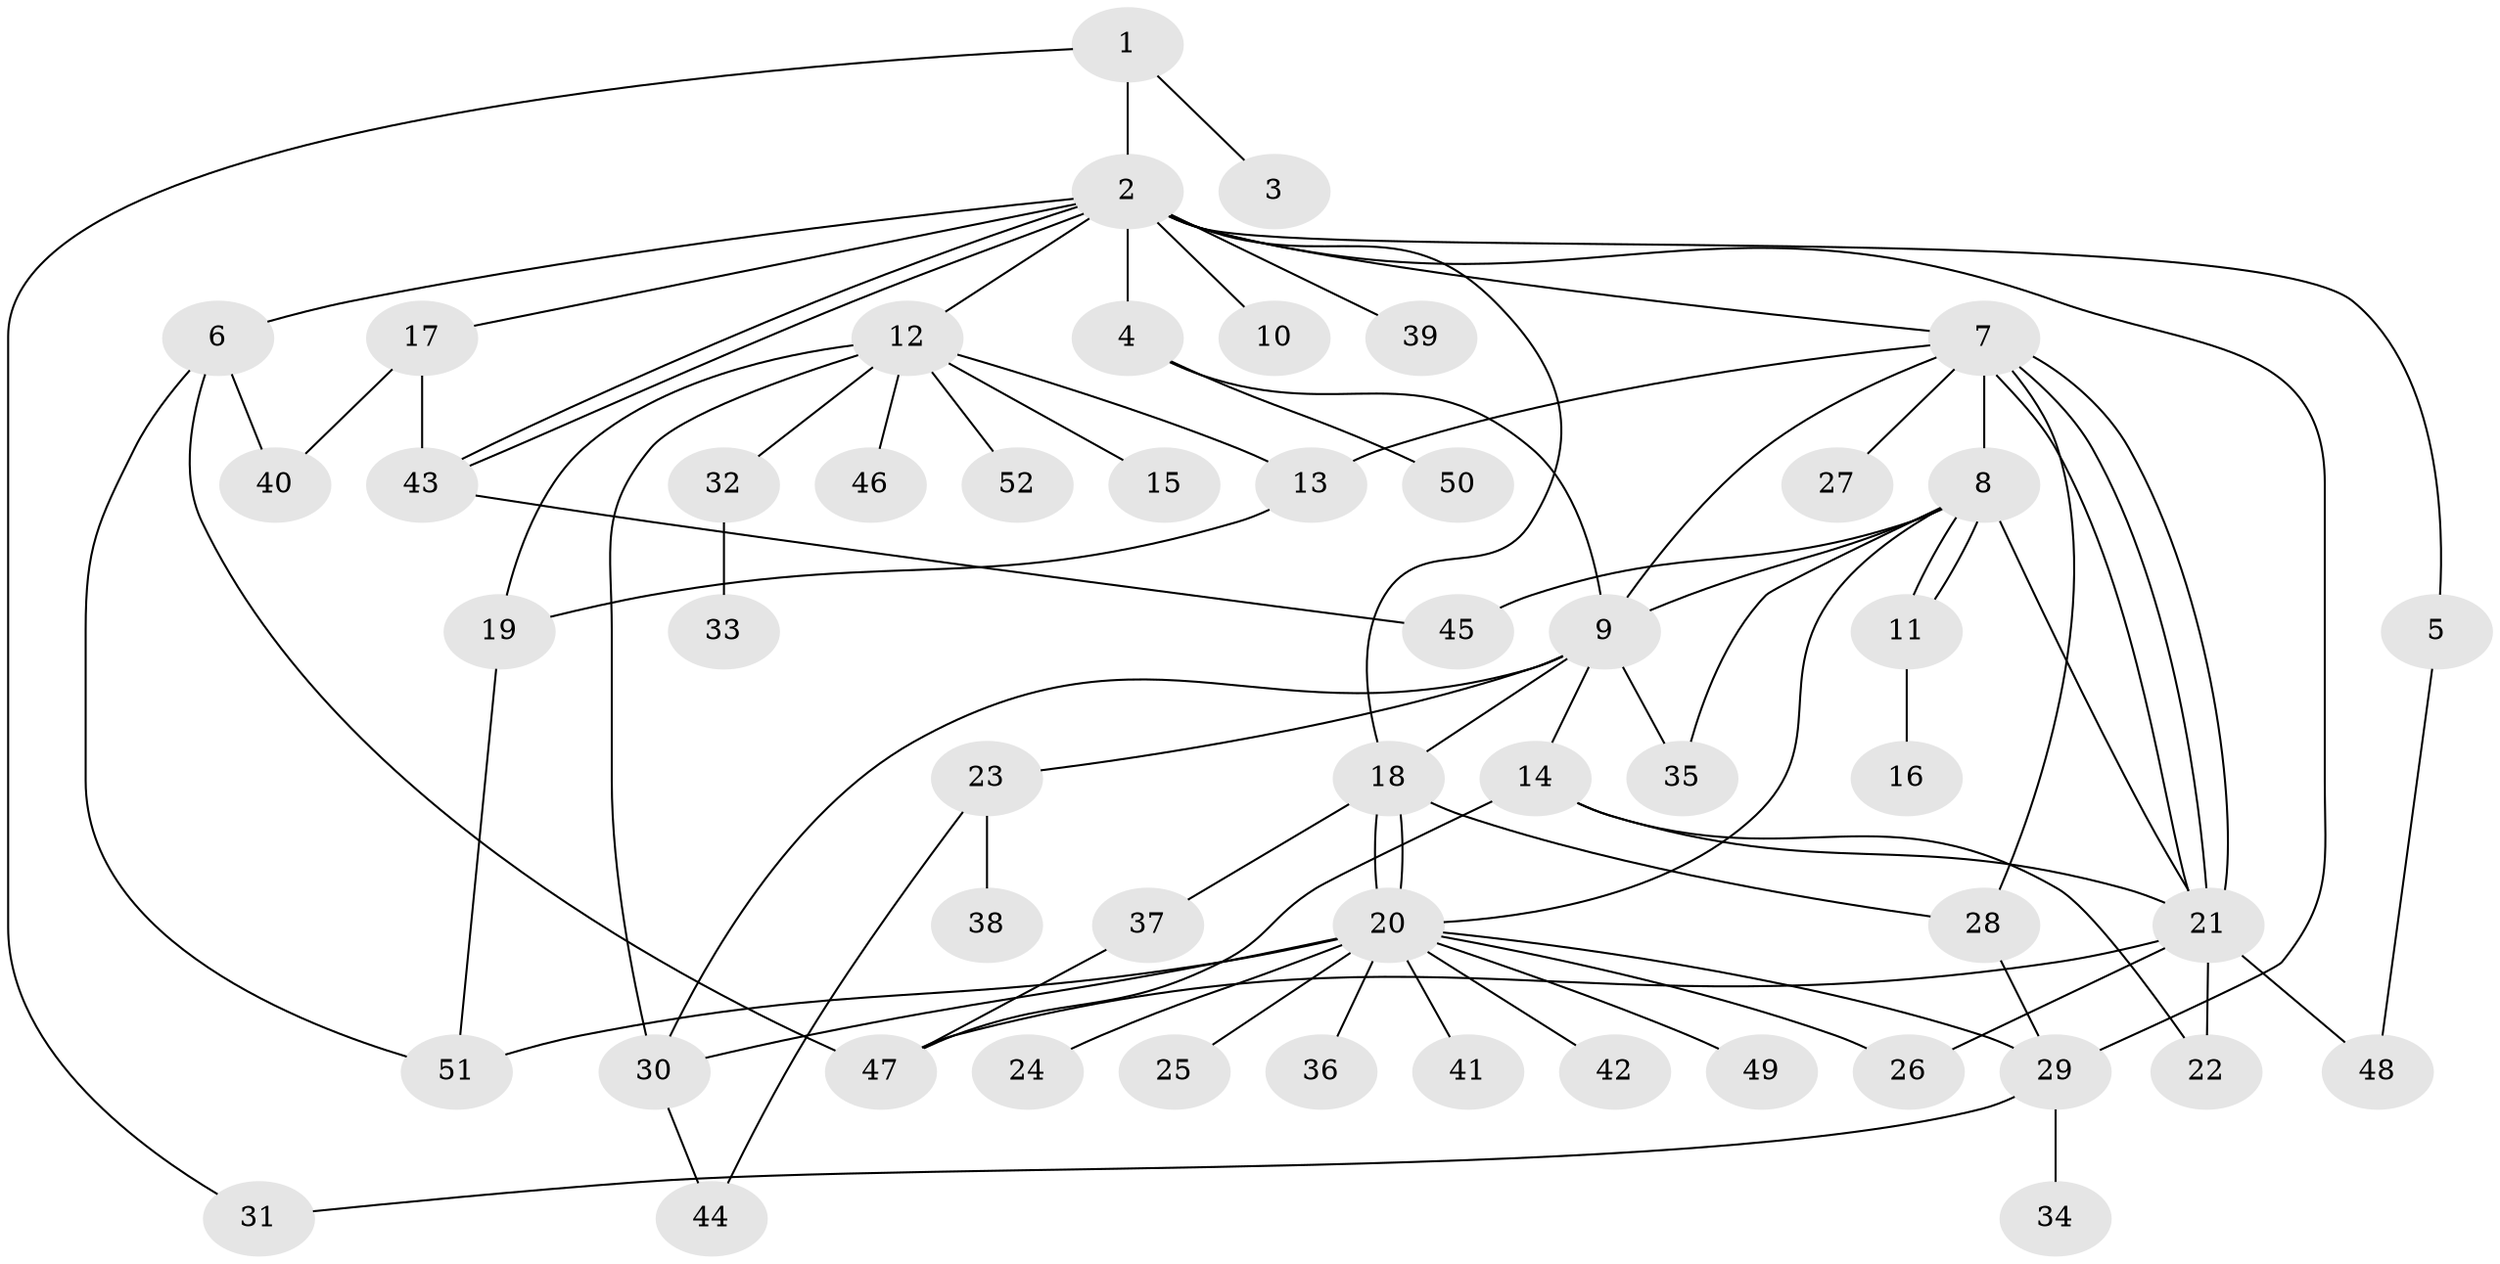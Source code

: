 // coarse degree distribution, {17: 0.038461538461538464, 1: 0.4230769230769231, 2: 0.15384615384615385, 4: 0.15384615384615385, 6: 0.038461538461538464, 5: 0.07692307692307693, 3: 0.038461538461538464, 8: 0.038461538461538464, 7: 0.038461538461538464}
// Generated by graph-tools (version 1.1) at 2025/18/03/04/25 18:18:28]
// undirected, 52 vertices, 83 edges
graph export_dot {
graph [start="1"]
  node [color=gray90,style=filled];
  1;
  2;
  3;
  4;
  5;
  6;
  7;
  8;
  9;
  10;
  11;
  12;
  13;
  14;
  15;
  16;
  17;
  18;
  19;
  20;
  21;
  22;
  23;
  24;
  25;
  26;
  27;
  28;
  29;
  30;
  31;
  32;
  33;
  34;
  35;
  36;
  37;
  38;
  39;
  40;
  41;
  42;
  43;
  44;
  45;
  46;
  47;
  48;
  49;
  50;
  51;
  52;
  1 -- 2;
  1 -- 3;
  1 -- 31;
  2 -- 4;
  2 -- 5;
  2 -- 6;
  2 -- 7;
  2 -- 10;
  2 -- 12;
  2 -- 17;
  2 -- 18;
  2 -- 29;
  2 -- 39;
  2 -- 43;
  2 -- 43;
  4 -- 9;
  4 -- 50;
  5 -- 48;
  6 -- 40;
  6 -- 47;
  6 -- 51;
  7 -- 8;
  7 -- 9;
  7 -- 13;
  7 -- 21;
  7 -- 21;
  7 -- 21;
  7 -- 27;
  7 -- 28;
  8 -- 9;
  8 -- 11;
  8 -- 11;
  8 -- 20;
  8 -- 21;
  8 -- 35;
  8 -- 45;
  9 -- 14;
  9 -- 18;
  9 -- 23;
  9 -- 30;
  9 -- 35;
  11 -- 16;
  12 -- 13;
  12 -- 15;
  12 -- 19;
  12 -- 30;
  12 -- 32;
  12 -- 46;
  12 -- 52;
  13 -- 19;
  14 -- 21;
  14 -- 22;
  14 -- 47;
  17 -- 40;
  17 -- 43;
  18 -- 20;
  18 -- 20;
  18 -- 28;
  18 -- 37;
  19 -- 51;
  20 -- 24;
  20 -- 25;
  20 -- 26;
  20 -- 29;
  20 -- 30;
  20 -- 36;
  20 -- 41;
  20 -- 42;
  20 -- 49;
  20 -- 51;
  21 -- 22;
  21 -- 26;
  21 -- 47;
  21 -- 48;
  23 -- 38;
  23 -- 44;
  28 -- 29;
  29 -- 31;
  29 -- 34;
  30 -- 44;
  32 -- 33;
  37 -- 47;
  43 -- 45;
}
